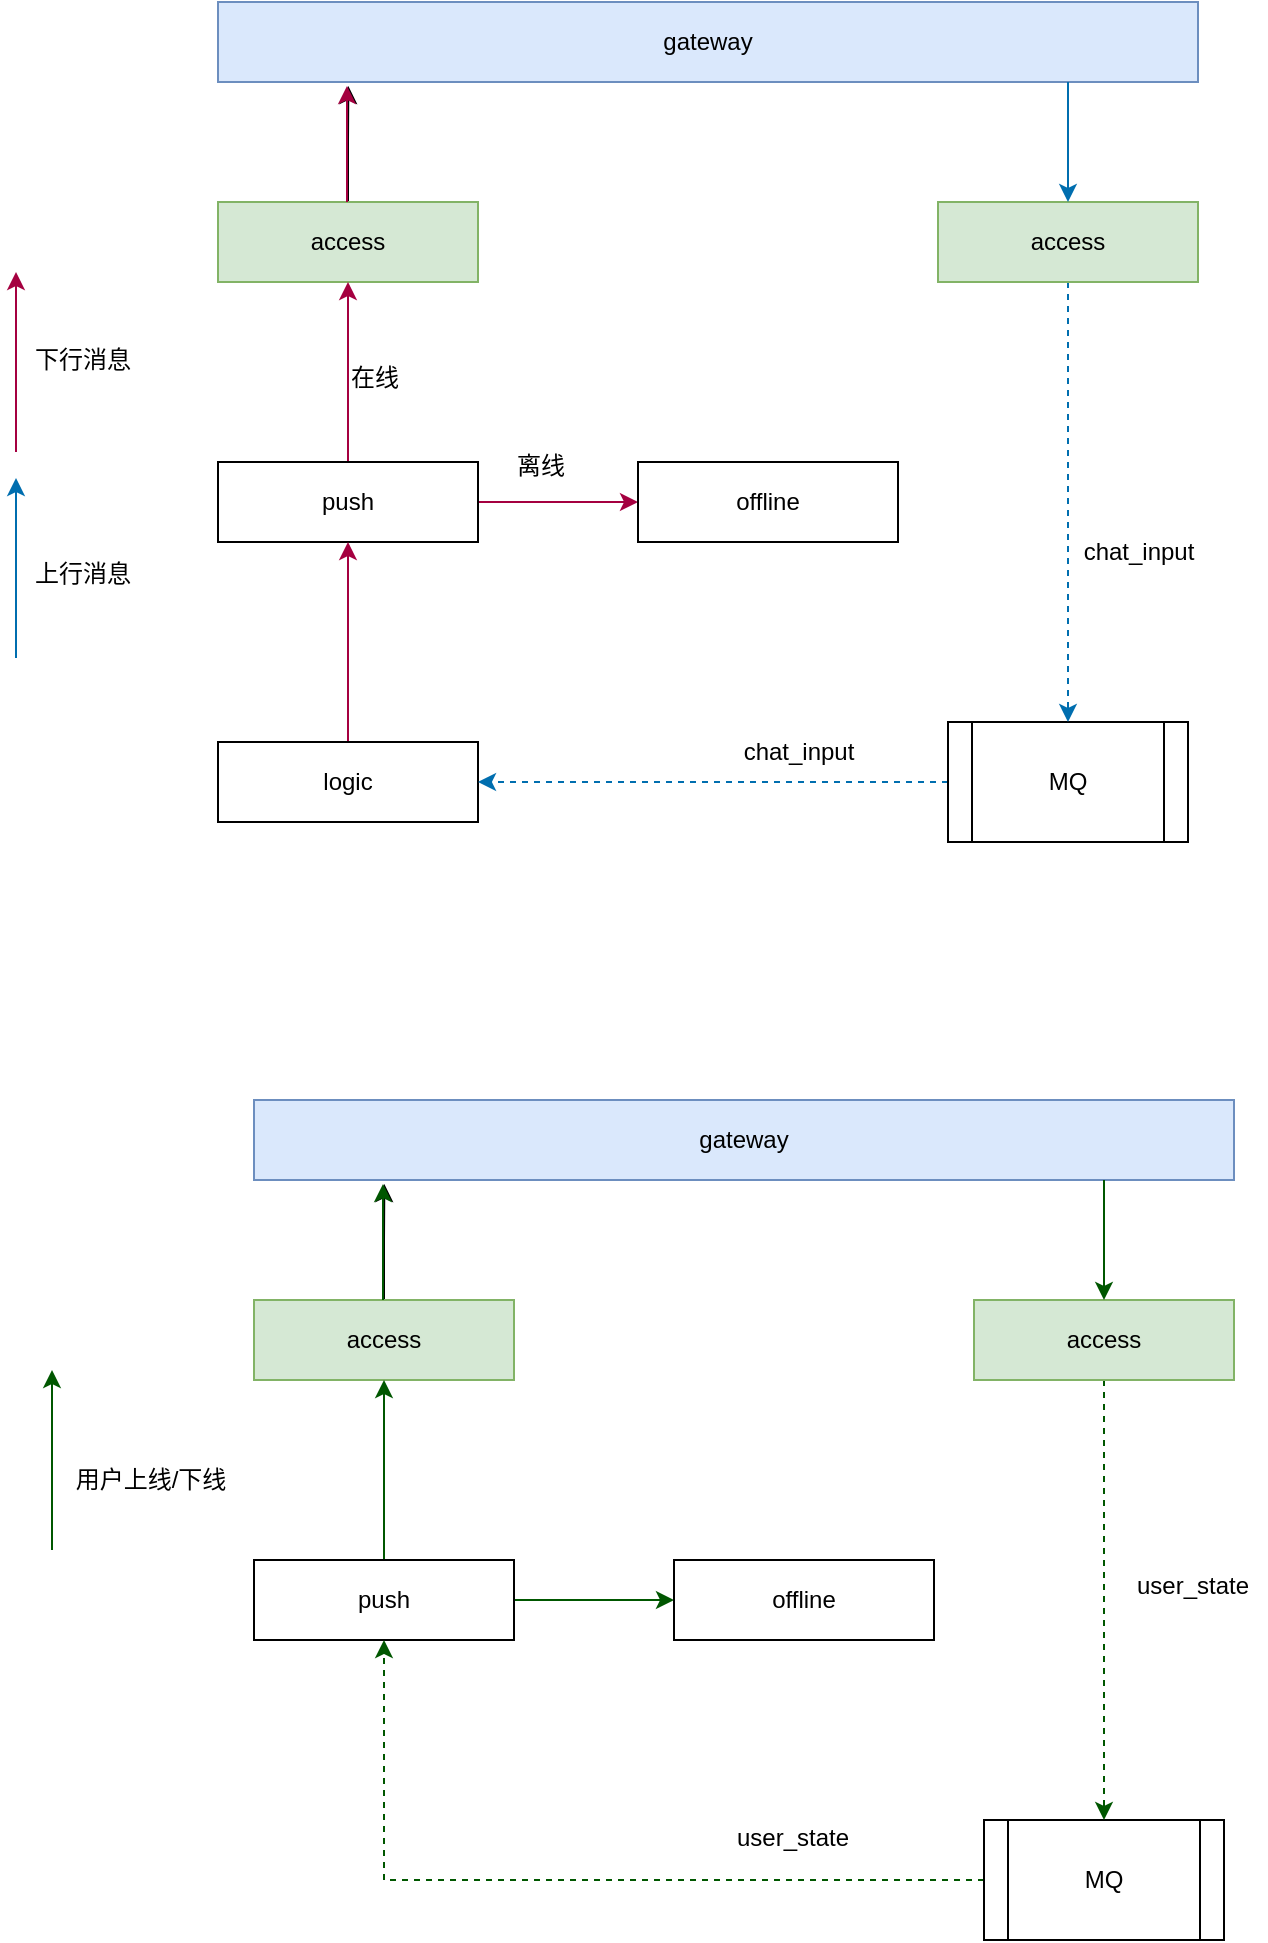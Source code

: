 <mxfile version="21.4.0" type="device" pages="3">
  <diagram id="cVeUh3_A2WM-X51wlseu" name="业务架构图">
    <mxGraphModel dx="2058" dy="1188" grid="0" gridSize="10" guides="1" tooltips="1" connect="1" arrows="1" fold="1" page="1" pageScale="1" pageWidth="827" pageHeight="1169" math="0" shadow="0">
      <root>
        <mxCell id="0" />
        <mxCell id="1" parent="0" />
        <mxCell id="NDTbb1fdub4gOZgtGCQw-19" style="edgeStyle=orthogonalEdgeStyle;rounded=0;orthogonalLoop=1;jettySize=auto;html=1;entryX=0.133;entryY=1.05;entryDx=0;entryDy=0;entryPerimeter=0;" parent="1" source="NDTbb1fdub4gOZgtGCQw-2" target="NDTbb1fdub4gOZgtGCQw-12" edge="1">
          <mxGeometry relative="1" as="geometry" />
        </mxCell>
        <mxCell id="NDTbb1fdub4gOZgtGCQw-2" value="access" style="rounded=0;whiteSpace=wrap;html=1;fillColor=#d5e8d4;strokeColor=#82b366;" parent="1" vertex="1">
          <mxGeometry x="170" y="210" width="130" height="40" as="geometry" />
        </mxCell>
        <mxCell id="NDTbb1fdub4gOZgtGCQw-18" style="edgeStyle=orthogonalEdgeStyle;rounded=0;orthogonalLoop=1;jettySize=auto;html=1;entryX=0.5;entryY=1;entryDx=0;entryDy=0;fillColor=#d80073;strokeColor=#A50040;" parent="1" source="NDTbb1fdub4gOZgtGCQw-5" target="NDTbb1fdub4gOZgtGCQw-2" edge="1">
          <mxGeometry relative="1" as="geometry" />
        </mxCell>
        <mxCell id="NDTbb1fdub4gOZgtGCQw-20" style="edgeStyle=orthogonalEdgeStyle;rounded=0;orthogonalLoop=1;jettySize=auto;html=1;entryX=0;entryY=0.5;entryDx=0;entryDy=0;fillColor=#d80073;strokeColor=#A50040;" parent="1" source="NDTbb1fdub4gOZgtGCQw-5" target="NDTbb1fdub4gOZgtGCQw-8" edge="1">
          <mxGeometry relative="1" as="geometry" />
        </mxCell>
        <mxCell id="NDTbb1fdub4gOZgtGCQw-5" value="push" style="rounded=0;whiteSpace=wrap;html=1;" parent="1" vertex="1">
          <mxGeometry x="170" y="340" width="130" height="40" as="geometry" />
        </mxCell>
        <mxCell id="NDTbb1fdub4gOZgtGCQw-17" style="edgeStyle=orthogonalEdgeStyle;rounded=0;orthogonalLoop=1;jettySize=auto;html=1;entryX=0.5;entryY=1;entryDx=0;entryDy=0;fillColor=#d80073;strokeColor=#A50040;" parent="1" source="NDTbb1fdub4gOZgtGCQw-7" target="NDTbb1fdub4gOZgtGCQw-5" edge="1">
          <mxGeometry relative="1" as="geometry" />
        </mxCell>
        <mxCell id="NDTbb1fdub4gOZgtGCQw-7" value="logic" style="rounded=0;whiteSpace=wrap;html=1;" parent="1" vertex="1">
          <mxGeometry x="170" y="480" width="130" height="40" as="geometry" />
        </mxCell>
        <mxCell id="NDTbb1fdub4gOZgtGCQw-8" value="offline" style="rounded=0;whiteSpace=wrap;html=1;" parent="1" vertex="1">
          <mxGeometry x="380" y="340" width="130" height="40" as="geometry" />
        </mxCell>
        <mxCell id="NDTbb1fdub4gOZgtGCQw-25" style="edgeStyle=orthogonalEdgeStyle;rounded=0;orthogonalLoop=1;jettySize=auto;html=1;dashed=1;fillColor=#1ba1e2;strokeColor=#006EAF;" parent="1" source="NDTbb1fdub4gOZgtGCQw-11" target="NDTbb1fdub4gOZgtGCQw-7" edge="1">
          <mxGeometry relative="1" as="geometry" />
        </mxCell>
        <mxCell id="NDTbb1fdub4gOZgtGCQw-11" value="MQ" style="shape=process;whiteSpace=wrap;html=1;backgroundOutline=1;" parent="1" vertex="1">
          <mxGeometry x="535" y="470" width="120" height="60" as="geometry" />
        </mxCell>
        <mxCell id="NDTbb1fdub4gOZgtGCQw-12" value="gateway" style="rounded=0;whiteSpace=wrap;html=1;fillColor=#dae8fc;strokeColor=#6c8ebf;" parent="1" vertex="1">
          <mxGeometry x="170" y="110" width="490" height="40" as="geometry" />
        </mxCell>
        <mxCell id="NDTbb1fdub4gOZgtGCQw-24" style="edgeStyle=orthogonalEdgeStyle;rounded=0;orthogonalLoop=1;jettySize=auto;html=1;entryX=0.5;entryY=0;entryDx=0;entryDy=0;dashed=1;fillColor=#1ba1e2;strokeColor=#006EAF;" parent="1" source="NDTbb1fdub4gOZgtGCQw-21" target="NDTbb1fdub4gOZgtGCQw-11" edge="1">
          <mxGeometry relative="1" as="geometry" />
        </mxCell>
        <mxCell id="NDTbb1fdub4gOZgtGCQw-21" value="access" style="rounded=0;whiteSpace=wrap;html=1;fillColor=#d5e8d4;strokeColor=#82b366;" parent="1" vertex="1">
          <mxGeometry x="530" y="210" width="130" height="40" as="geometry" />
        </mxCell>
        <mxCell id="NDTbb1fdub4gOZgtGCQw-23" value="" style="endArrow=classic;html=1;rounded=0;entryX=0.5;entryY=0;entryDx=0;entryDy=0;fillColor=#1ba1e2;strokeColor=#006EAF;" parent="1" target="NDTbb1fdub4gOZgtGCQw-21" edge="1">
          <mxGeometry width="50" height="50" relative="1" as="geometry">
            <mxPoint x="595" y="150" as="sourcePoint" />
            <mxPoint x="700" y="320" as="targetPoint" />
          </mxGeometry>
        </mxCell>
        <mxCell id="NDTbb1fdub4gOZgtGCQw-26" value="chat_input" style="text;html=1;align=center;verticalAlign=middle;resizable=0;points=[];autosize=1;strokeColor=none;fillColor=none;" parent="1" vertex="1">
          <mxGeometry x="590" y="370" width="80" height="30" as="geometry" />
        </mxCell>
        <mxCell id="NDTbb1fdub4gOZgtGCQw-27" value="chat_input" style="text;html=1;align=center;verticalAlign=middle;resizable=0;points=[];autosize=1;strokeColor=none;fillColor=none;" parent="1" vertex="1">
          <mxGeometry x="420" y="470" width="80" height="30" as="geometry" />
        </mxCell>
        <mxCell id="NDTbb1fdub4gOZgtGCQw-28" style="edgeStyle=orthogonalEdgeStyle;rounded=0;orthogonalLoop=1;jettySize=auto;html=1;entryX=0.133;entryY=1.05;entryDx=0;entryDy=0;entryPerimeter=0;fillColor=#d80073;strokeColor=#A50040;" parent="1" edge="1">
          <mxGeometry relative="1" as="geometry">
            <mxPoint x="234.5" y="210" as="sourcePoint" />
            <mxPoint x="234.5" y="152" as="targetPoint" />
          </mxGeometry>
        </mxCell>
        <mxCell id="NDTbb1fdub4gOZgtGCQw-29" style="edgeStyle=orthogonalEdgeStyle;rounded=0;orthogonalLoop=1;jettySize=auto;html=1;entryX=0.5;entryY=1;entryDx=0;entryDy=0;fillColor=#d80073;strokeColor=#A50040;" parent="1" edge="1">
          <mxGeometry relative="1" as="geometry">
            <mxPoint x="69" y="335" as="sourcePoint" />
            <mxPoint x="69" y="245" as="targetPoint" />
            <Array as="points">
              <mxPoint x="69" y="253" />
              <mxPoint x="69" y="253" />
            </Array>
          </mxGeometry>
        </mxCell>
        <mxCell id="NDTbb1fdub4gOZgtGCQw-30" value="下行消息" style="text;html=1;align=center;verticalAlign=middle;resizable=0;points=[];autosize=1;strokeColor=none;fillColor=none;" parent="1" vertex="1">
          <mxGeometry x="69" y="276" width="66" height="26" as="geometry" />
        </mxCell>
        <mxCell id="NDTbb1fdub4gOZgtGCQw-32" style="edgeStyle=orthogonalEdgeStyle;rounded=0;orthogonalLoop=1;jettySize=auto;html=1;entryX=0.5;entryY=1;entryDx=0;entryDy=0;fillColor=#1ba1e2;strokeColor=#006EAF;" parent="1" edge="1">
          <mxGeometry relative="1" as="geometry">
            <mxPoint x="69" y="438" as="sourcePoint" />
            <mxPoint x="69" y="348" as="targetPoint" />
            <Array as="points">
              <mxPoint x="69" y="356" />
              <mxPoint x="69" y="356" />
            </Array>
          </mxGeometry>
        </mxCell>
        <mxCell id="NDTbb1fdub4gOZgtGCQw-33" value="上行消息" style="text;html=1;align=center;verticalAlign=middle;resizable=0;points=[];autosize=1;strokeColor=none;fillColor=none;" parent="1" vertex="1">
          <mxGeometry x="69" y="383" width="66" height="26" as="geometry" />
        </mxCell>
        <mxCell id="NDTbb1fdub4gOZgtGCQw-34" style="edgeStyle=orthogonalEdgeStyle;rounded=0;orthogonalLoop=1;jettySize=auto;html=1;entryX=0.133;entryY=1.05;entryDx=0;entryDy=0;entryPerimeter=0;" parent="1" source="NDTbb1fdub4gOZgtGCQw-35" target="NDTbb1fdub4gOZgtGCQw-44" edge="1">
          <mxGeometry relative="1" as="geometry" />
        </mxCell>
        <mxCell id="NDTbb1fdub4gOZgtGCQw-35" value="access" style="rounded=0;whiteSpace=wrap;html=1;fillColor=#d5e8d4;strokeColor=#82b366;" parent="1" vertex="1">
          <mxGeometry x="188" y="759" width="130" height="40" as="geometry" />
        </mxCell>
        <mxCell id="NDTbb1fdub4gOZgtGCQw-36" style="edgeStyle=orthogonalEdgeStyle;rounded=0;orthogonalLoop=1;jettySize=auto;html=1;entryX=0.5;entryY=1;entryDx=0;entryDy=0;fillColor=#008a00;strokeColor=#005700;" parent="1" source="NDTbb1fdub4gOZgtGCQw-38" target="NDTbb1fdub4gOZgtGCQw-35" edge="1">
          <mxGeometry relative="1" as="geometry" />
        </mxCell>
        <mxCell id="NDTbb1fdub4gOZgtGCQw-37" style="edgeStyle=orthogonalEdgeStyle;rounded=0;orthogonalLoop=1;jettySize=auto;html=1;entryX=0;entryY=0.5;entryDx=0;entryDy=0;fillColor=#008a00;strokeColor=#005700;" parent="1" source="NDTbb1fdub4gOZgtGCQw-38" target="NDTbb1fdub4gOZgtGCQw-41" edge="1">
          <mxGeometry relative="1" as="geometry" />
        </mxCell>
        <mxCell id="NDTbb1fdub4gOZgtGCQw-38" value="push" style="rounded=0;whiteSpace=wrap;html=1;" parent="1" vertex="1">
          <mxGeometry x="188" y="889" width="130" height="40" as="geometry" />
        </mxCell>
        <mxCell id="NDTbb1fdub4gOZgtGCQw-41" value="offline" style="rounded=0;whiteSpace=wrap;html=1;" parent="1" vertex="1">
          <mxGeometry x="398" y="889" width="130" height="40" as="geometry" />
        </mxCell>
        <mxCell id="NDTbb1fdub4gOZgtGCQw-42" style="edgeStyle=orthogonalEdgeStyle;rounded=0;orthogonalLoop=1;jettySize=auto;html=1;dashed=1;fillColor=#008a00;strokeColor=#005700;entryX=0.5;entryY=1;entryDx=0;entryDy=0;" parent="1" source="NDTbb1fdub4gOZgtGCQw-43" target="NDTbb1fdub4gOZgtGCQw-38" edge="1">
          <mxGeometry relative="1" as="geometry">
            <mxPoint x="318" y="1049" as="targetPoint" />
          </mxGeometry>
        </mxCell>
        <mxCell id="NDTbb1fdub4gOZgtGCQw-43" value="MQ" style="shape=process;whiteSpace=wrap;html=1;backgroundOutline=1;" parent="1" vertex="1">
          <mxGeometry x="553" y="1019" width="120" height="60" as="geometry" />
        </mxCell>
        <mxCell id="NDTbb1fdub4gOZgtGCQw-44" value="gateway" style="rounded=0;whiteSpace=wrap;html=1;fillColor=#dae8fc;strokeColor=#6c8ebf;" parent="1" vertex="1">
          <mxGeometry x="188" y="659" width="490" height="40" as="geometry" />
        </mxCell>
        <mxCell id="NDTbb1fdub4gOZgtGCQw-45" style="edgeStyle=orthogonalEdgeStyle;rounded=0;orthogonalLoop=1;jettySize=auto;html=1;entryX=0.5;entryY=0;entryDx=0;entryDy=0;dashed=1;fillColor=#008a00;strokeColor=#005700;" parent="1" source="NDTbb1fdub4gOZgtGCQw-46" target="NDTbb1fdub4gOZgtGCQw-43" edge="1">
          <mxGeometry relative="1" as="geometry" />
        </mxCell>
        <mxCell id="NDTbb1fdub4gOZgtGCQw-46" value="access" style="rounded=0;whiteSpace=wrap;html=1;fillColor=#d5e8d4;strokeColor=#82b366;" parent="1" vertex="1">
          <mxGeometry x="548" y="759" width="130" height="40" as="geometry" />
        </mxCell>
        <mxCell id="NDTbb1fdub4gOZgtGCQw-47" value="" style="endArrow=classic;html=1;rounded=0;entryX=0.5;entryY=0;entryDx=0;entryDy=0;fillColor=#008a00;strokeColor=#005700;" parent="1" target="NDTbb1fdub4gOZgtGCQw-46" edge="1">
          <mxGeometry width="50" height="50" relative="1" as="geometry">
            <mxPoint x="613" y="699" as="sourcePoint" />
            <mxPoint x="718" y="869" as="targetPoint" />
          </mxGeometry>
        </mxCell>
        <mxCell id="NDTbb1fdub4gOZgtGCQw-48" value="user_state" style="text;html=1;align=center;verticalAlign=middle;resizable=0;points=[];autosize=1;strokeColor=none;fillColor=none;" parent="1" vertex="1">
          <mxGeometry x="620" y="889" width="74" height="26" as="geometry" />
        </mxCell>
        <mxCell id="NDTbb1fdub4gOZgtGCQw-50" style="edgeStyle=orthogonalEdgeStyle;rounded=0;orthogonalLoop=1;jettySize=auto;html=1;entryX=0.133;entryY=1.05;entryDx=0;entryDy=0;entryPerimeter=0;fillColor=#008a00;strokeColor=#005700;" parent="1" edge="1">
          <mxGeometry relative="1" as="geometry">
            <mxPoint x="252.5" y="759" as="sourcePoint" />
            <mxPoint x="252.5" y="701" as="targetPoint" />
          </mxGeometry>
        </mxCell>
        <mxCell id="NDTbb1fdub4gOZgtGCQw-51" style="edgeStyle=orthogonalEdgeStyle;rounded=0;orthogonalLoop=1;jettySize=auto;html=1;entryX=0.5;entryY=1;entryDx=0;entryDy=0;fillColor=#008a00;strokeColor=#005700;" parent="1" edge="1">
          <mxGeometry relative="1" as="geometry">
            <mxPoint x="87" y="884" as="sourcePoint" />
            <mxPoint x="87" y="794" as="targetPoint" />
            <Array as="points">
              <mxPoint x="87" y="802" />
              <mxPoint x="87" y="802" />
            </Array>
          </mxGeometry>
        </mxCell>
        <mxCell id="NDTbb1fdub4gOZgtGCQw-52" value="用户上线/下线" style="text;html=1;align=center;verticalAlign=middle;resizable=0;points=[];autosize=1;strokeColor=none;fillColor=none;" parent="1" vertex="1">
          <mxGeometry x="89" y="836" width="93" height="26" as="geometry" />
        </mxCell>
        <mxCell id="NDTbb1fdub4gOZgtGCQw-56" value="在线" style="text;html=1;align=center;verticalAlign=middle;resizable=0;points=[];autosize=1;strokeColor=none;fillColor=none;" parent="1" vertex="1">
          <mxGeometry x="227" y="285" width="42" height="26" as="geometry" />
        </mxCell>
        <mxCell id="NDTbb1fdub4gOZgtGCQw-57" value="离线" style="text;html=1;align=center;verticalAlign=middle;resizable=0;points=[];autosize=1;strokeColor=none;fillColor=none;" parent="1" vertex="1">
          <mxGeometry x="310" y="329" width="42" height="26" as="geometry" />
        </mxCell>
        <mxCell id="D4LVCwCwJRpe1eocPsye-3" value="user_state" style="text;html=1;align=center;verticalAlign=middle;resizable=0;points=[];autosize=1;strokeColor=none;fillColor=none;" parent="1" vertex="1">
          <mxGeometry x="420" y="1015" width="74" height="26" as="geometry" />
        </mxCell>
      </root>
    </mxGraphModel>
  </diagram>
  <diagram id="T8XG3j-cZtYXphsDOoxV" name="认证流程">
    <mxGraphModel dx="2058" dy="1188" grid="0" gridSize="10" guides="1" tooltips="1" connect="1" arrows="1" fold="1" page="1" pageScale="1" pageWidth="827" pageHeight="1169" math="0" shadow="0">
      <root>
        <mxCell id="0" />
        <mxCell id="1" parent="0" />
        <mxCell id="kZqQIZWyuM2Vv-hapQI7-2" value="认证服务" style="rounded=0;whiteSpace=wrap;html=1;fillColor=#ffe6cc;strokeColor=#d79b00;" parent="1" vertex="1">
          <mxGeometry x="231" y="320" width="130" height="40" as="geometry" />
        </mxCell>
        <mxCell id="kZqQIZWyuM2Vv-hapQI7-23" style="edgeStyle=orthogonalEdgeStyle;rounded=0;orthogonalLoop=1;jettySize=auto;html=1;entryX=0.5;entryY=0;entryDx=0;entryDy=0;exitX=0.133;exitY=1.065;exitDx=0;exitDy=0;exitPerimeter=0;" parent="1" source="kZqQIZWyuM2Vv-hapQI7-9" target="kZqQIZWyuM2Vv-hapQI7-2" edge="1">
          <mxGeometry relative="1" as="geometry" />
        </mxCell>
        <mxCell id="kZqQIZWyuM2Vv-hapQI7-9" value="gateway" style="rounded=0;whiteSpace=wrap;html=1;fillColor=#dae8fc;strokeColor=#6c8ebf;" parent="1" vertex="1">
          <mxGeometry x="231" y="190" width="490" height="40" as="geometry" />
        </mxCell>
        <mxCell id="kZqQIZWyuM2Vv-hapQI7-11" value="业务服务" style="rounded=0;whiteSpace=wrap;html=1;fillColor=#d5e8d4;strokeColor=#82b366;" parent="1" vertex="1">
          <mxGeometry x="591" y="320" width="130" height="40" as="geometry" />
        </mxCell>
        <mxCell id="kZqQIZWyuM2Vv-hapQI7-12" value="" style="endArrow=classic;html=1;rounded=0;entryX=0.5;entryY=0;entryDx=0;entryDy=0;fillColor=#008a00;strokeColor=#005700;" parent="1" target="kZqQIZWyuM2Vv-hapQI7-11" edge="1">
          <mxGeometry width="50" height="50" relative="1" as="geometry">
            <mxPoint x="656" y="230" as="sourcePoint" />
            <mxPoint x="761" y="400" as="targetPoint" />
          </mxGeometry>
        </mxCell>
        <mxCell id="kZqQIZWyuM2Vv-hapQI7-20" value="用户" style="shape=umlActor;verticalLabelPosition=bottom;verticalAlign=top;html=1;outlineConnect=0;" parent="1" vertex="1">
          <mxGeometry x="441" y="10" width="30" height="60" as="geometry" />
        </mxCell>
        <mxCell id="kZqQIZWyuM2Vv-hapQI7-22" style="edgeStyle=orthogonalEdgeStyle;rounded=0;orthogonalLoop=1;jettySize=auto;html=1;entryX=0.459;entryY=0;entryDx=0;entryDy=0;entryPerimeter=0;" parent="1" source="kZqQIZWyuM2Vv-hapQI7-20" target="kZqQIZWyuM2Vv-hapQI7-9" edge="1">
          <mxGeometry relative="1" as="geometry">
            <mxPoint x="456" y="180" as="targetPoint" />
          </mxGeometry>
        </mxCell>
        <mxCell id="kZqQIZWyuM2Vv-hapQI7-24" value="2、校验token" style="text;html=1;align=center;verticalAlign=middle;resizable=0;points=[];autosize=1;strokeColor=none;fillColor=none;" parent="1" vertex="1">
          <mxGeometry x="190" y="250" width="100" height="30" as="geometry" />
        </mxCell>
        <mxCell id="kZqQIZWyuM2Vv-hapQI7-25" value="1、请求业务接口" style="text;html=1;align=center;verticalAlign=middle;resizable=0;points=[];autosize=1;strokeColor=none;fillColor=none;" parent="1" vertex="1">
          <mxGeometry x="460" y="108" width="110" height="30" as="geometry" />
        </mxCell>
        <mxCell id="kZqQIZWyuM2Vv-hapQI7-27" style="edgeStyle=orthogonalEdgeStyle;rounded=0;orthogonalLoop=1;jettySize=auto;html=1;exitX=0.75;exitY=0;exitDx=0;exitDy=0;entryX=0.2;entryY=1.025;entryDx=0;entryDy=0;entryPerimeter=0;" parent="1" source="kZqQIZWyuM2Vv-hapQI7-2" target="kZqQIZWyuM2Vv-hapQI7-9" edge="1">
          <mxGeometry relative="1" as="geometry" />
        </mxCell>
        <mxCell id="kZqQIZWyuM2Vv-hapQI7-28" value="3、返回基本用户信息" style="text;html=1;align=center;verticalAlign=middle;resizable=0;points=[];autosize=1;strokeColor=none;fillColor=none;" parent="1" vertex="1">
          <mxGeometry x="320" y="250" width="140" height="30" as="geometry" />
        </mxCell>
        <mxCell id="kZqQIZWyuM2Vv-hapQI7-29" value="4、业务调用" style="text;html=1;align=center;verticalAlign=middle;resizable=0;points=[];autosize=1;strokeColor=none;fillColor=none;" parent="1" vertex="1">
          <mxGeometry x="570" y="250" width="90" height="30" as="geometry" />
        </mxCell>
      </root>
    </mxGraphModel>
  </diagram>
  <diagram id="k8QLL-PzJMvZjzErkNiB" name="灰度分流-userId">
    <mxGraphModel dx="2058" dy="1188" grid="0" gridSize="10" guides="1" tooltips="1" connect="1" arrows="1" fold="1" page="1" pageScale="1" pageWidth="827" pageHeight="1169" math="0" shadow="0">
      <root>
        <mxCell id="0" />
        <mxCell id="1" parent="0" />
        <mxCell id="Kg1hxVuor2k0rtEEVR-2-1" value="认证服务" style="rounded=0;whiteSpace=wrap;html=1;fillColor=#ffe6cc;strokeColor=#d79b00;" parent="1" vertex="1">
          <mxGeometry x="201" y="460" width="130" height="40" as="geometry" />
        </mxCell>
        <mxCell id="Kg1hxVuor2k0rtEEVR-2-2" style="edgeStyle=orthogonalEdgeStyle;rounded=0;orthogonalLoop=1;jettySize=auto;html=1;entryX=0.5;entryY=0;entryDx=0;entryDy=0;exitX=0.133;exitY=1.065;exitDx=0;exitDy=0;exitPerimeter=0;" parent="1" source="Kg1hxVuor2k0rtEEVR-2-3" target="Kg1hxVuor2k0rtEEVR-2-1" edge="1">
          <mxGeometry relative="1" as="geometry" />
        </mxCell>
        <mxCell id="Kg1hxVuor2k0rtEEVR-2-3" value="gateway" style="rounded=0;whiteSpace=wrap;html=1;fillColor=#dae8fc;strokeColor=#6c8ebf;" parent="1" vertex="1">
          <mxGeometry x="201" y="330" width="490" height="40" as="geometry" />
        </mxCell>
        <mxCell id="Kg1hxVuor2k0rtEEVR-2-4" value="灰度服务" style="rounded=0;whiteSpace=wrap;html=1;fillColor=#f5f5f5;strokeColor=#666666;fontColor=#333333;" parent="1" vertex="1">
          <mxGeometry x="561" y="460" width="130" height="40" as="geometry" />
        </mxCell>
        <mxCell id="Kg1hxVuor2k0rtEEVR-2-5" value="" style="endArrow=classic;html=1;rounded=0;entryX=0.5;entryY=0;entryDx=0;entryDy=0;fillColor=#008a00;strokeColor=#005700;" parent="1" target="Kg1hxVuor2k0rtEEVR-2-4" edge="1">
          <mxGeometry width="50" height="50" relative="1" as="geometry">
            <mxPoint x="626" y="370" as="sourcePoint" />
            <mxPoint x="731" y="540" as="targetPoint" />
          </mxGeometry>
        </mxCell>
        <mxCell id="Kg1hxVuor2k0rtEEVR-2-6" value="用户" style="shape=umlActor;verticalLabelPosition=bottom;verticalAlign=top;html=1;outlineConnect=0;" parent="1" vertex="1">
          <mxGeometry x="411" y="150" width="30" height="60" as="geometry" />
        </mxCell>
        <mxCell id="Kg1hxVuor2k0rtEEVR-2-7" style="edgeStyle=orthogonalEdgeStyle;rounded=0;orthogonalLoop=1;jettySize=auto;html=1;entryX=0.459;entryY=0;entryDx=0;entryDy=0;entryPerimeter=0;" parent="1" source="Kg1hxVuor2k0rtEEVR-2-6" target="Kg1hxVuor2k0rtEEVR-2-3" edge="1">
          <mxGeometry relative="1" as="geometry">
            <mxPoint x="426" y="320" as="targetPoint" />
          </mxGeometry>
        </mxCell>
        <mxCell id="Kg1hxVuor2k0rtEEVR-2-8" value="2、校验token" style="text;html=1;align=center;verticalAlign=middle;resizable=0;points=[];autosize=1;strokeColor=none;fillColor=none;" parent="1" vertex="1">
          <mxGeometry x="170" y="400" width="100" height="30" as="geometry" />
        </mxCell>
        <mxCell id="Kg1hxVuor2k0rtEEVR-2-9" value="1、请求业务接口" style="text;html=1;align=center;verticalAlign=middle;resizable=0;points=[];autosize=1;strokeColor=none;fillColor=none;" parent="1" vertex="1">
          <mxGeometry x="430" y="248" width="110" height="30" as="geometry" />
        </mxCell>
        <mxCell id="Kg1hxVuor2k0rtEEVR-2-10" style="edgeStyle=orthogonalEdgeStyle;rounded=0;orthogonalLoop=1;jettySize=auto;html=1;exitX=0.75;exitY=0;exitDx=0;exitDy=0;entryX=0.2;entryY=1.025;entryDx=0;entryDy=0;entryPerimeter=0;" parent="1" source="Kg1hxVuor2k0rtEEVR-2-1" target="Kg1hxVuor2k0rtEEVR-2-3" edge="1">
          <mxGeometry relative="1" as="geometry" />
        </mxCell>
        <mxCell id="Kg1hxVuor2k0rtEEVR-2-11" value="3、返回用户信息(是否灰度)" style="text;html=1;align=center;verticalAlign=middle;resizable=0;points=[];autosize=1;strokeColor=none;fillColor=none;" parent="1" vertex="1">
          <mxGeometry x="275" y="400" width="170" height="30" as="geometry" />
        </mxCell>
        <mxCell id="Kg1hxVuor2k0rtEEVR-2-12" value="4、业务调用" style="text;html=1;align=center;verticalAlign=middle;resizable=0;points=[];autosize=1;strokeColor=none;fillColor=none;" parent="1" vertex="1">
          <mxGeometry x="460" y="400" width="90" height="30" as="geometry" />
        </mxCell>
        <mxCell id="Kg1hxVuor2k0rtEEVR-2-13" value="商用服务" style="rounded=0;whiteSpace=wrap;html=1;fillColor=#d5e8d4;strokeColor=#82b366;" parent="1" vertex="1">
          <mxGeometry x="393" y="461" width="130" height="40" as="geometry" />
        </mxCell>
        <mxCell id="Kg1hxVuor2k0rtEEVR-2-14" value="" style="endArrow=classic;html=1;rounded=0;entryX=0.5;entryY=0;entryDx=0;entryDy=0;fillColor=#008a00;strokeColor=#005700;" parent="1" target="Kg1hxVuor2k0rtEEVR-2-13" edge="1">
          <mxGeometry width="50" height="50" relative="1" as="geometry">
            <mxPoint x="458" y="371" as="sourcePoint" />
            <mxPoint x="563" y="541" as="targetPoint" />
          </mxGeometry>
        </mxCell>
        <mxCell id="Kg1hxVuor2k0rtEEVR-2-17" value="4、业务调用" style="text;html=1;align=center;verticalAlign=middle;resizable=0;points=[];autosize=1;strokeColor=none;fillColor=none;" parent="1" vertex="1">
          <mxGeometry x="630" y="400" width="90" height="30" as="geometry" />
        </mxCell>
      </root>
    </mxGraphModel>
  </diagram>
</mxfile>
